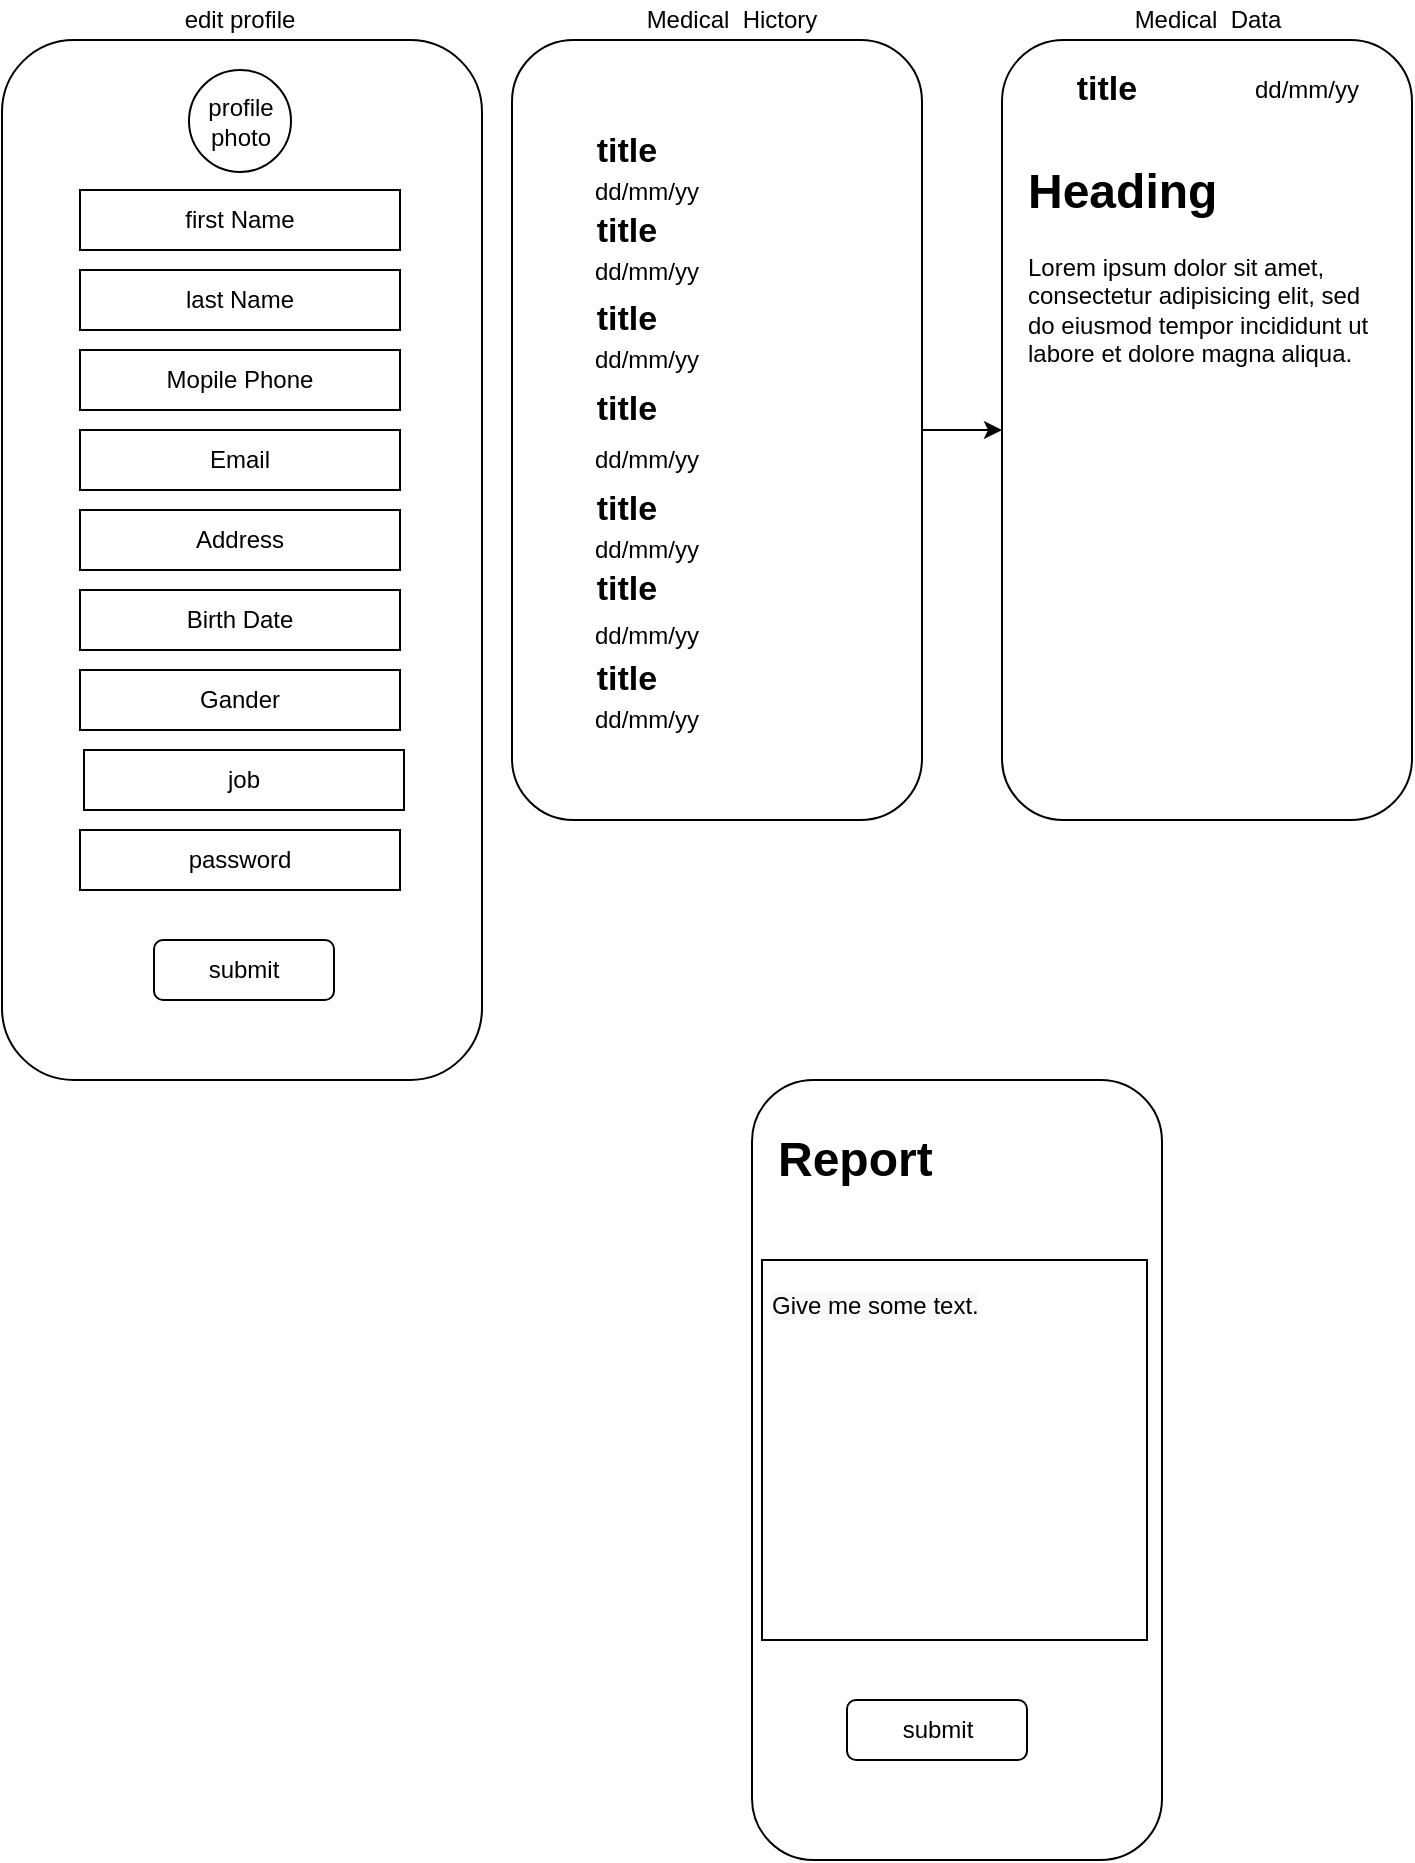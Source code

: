 <mxfile version="13.0.3" type="device"><diagram id="YKL6jtqfENOOLDcM9r6V" name="Page-1"><mxGraphModel dx="1420" dy="823" grid="1" gridSize="10" guides="1" tooltips="1" connect="1" arrows="1" fold="1" page="1" pageScale="1" pageWidth="850" pageHeight="1100" math="0" shadow="0"><root><mxCell id="0"/><mxCell id="1" parent="0"/><mxCell id="lUsLlBZsw0N-ZxRDnOdk-2" value="" style="rounded=1;whiteSpace=wrap;html=1;" vertex="1" parent="1"><mxGeometry x="50" y="40" width="240" height="520" as="geometry"/></mxCell><mxCell id="lUsLlBZsw0N-ZxRDnOdk-3" value="profile&lt;br&gt;photo" style="ellipse;whiteSpace=wrap;html=1;aspect=fixed;" vertex="1" parent="1"><mxGeometry x="143.5" y="55" width="51" height="51" as="geometry"/></mxCell><mxCell id="lUsLlBZsw0N-ZxRDnOdk-4" value="first Name" style="rounded=0;whiteSpace=wrap;html=1;" vertex="1" parent="1"><mxGeometry x="89" y="115" width="160" height="30" as="geometry"/></mxCell><mxCell id="lUsLlBZsw0N-ZxRDnOdk-5" value="last Name" style="rounded=0;whiteSpace=wrap;html=1;" vertex="1" parent="1"><mxGeometry x="89" y="155" width="160" height="30" as="geometry"/></mxCell><mxCell id="lUsLlBZsw0N-ZxRDnOdk-6" value="Mopile Phone" style="rounded=0;whiteSpace=wrap;html=1;" vertex="1" parent="1"><mxGeometry x="89" y="195" width="160" height="30" as="geometry"/></mxCell><mxCell id="lUsLlBZsw0N-ZxRDnOdk-7" value="Email" style="rounded=0;whiteSpace=wrap;html=1;" vertex="1" parent="1"><mxGeometry x="89" y="235" width="160" height="30" as="geometry"/></mxCell><mxCell id="lUsLlBZsw0N-ZxRDnOdk-8" value="Address" style="rounded=0;whiteSpace=wrap;html=1;" vertex="1" parent="1"><mxGeometry x="89" y="275" width="160" height="30" as="geometry"/></mxCell><mxCell id="lUsLlBZsw0N-ZxRDnOdk-9" value="Birth Date" style="rounded=0;whiteSpace=wrap;html=1;" vertex="1" parent="1"><mxGeometry x="89" y="315" width="160" height="30" as="geometry"/></mxCell><mxCell id="lUsLlBZsw0N-ZxRDnOdk-10" value="Gander" style="rounded=0;whiteSpace=wrap;html=1;" vertex="1" parent="1"><mxGeometry x="89" y="355" width="160" height="30" as="geometry"/></mxCell><mxCell id="lUsLlBZsw0N-ZxRDnOdk-11" value="job" style="rounded=0;whiteSpace=wrap;html=1;" vertex="1" parent="1"><mxGeometry x="91" y="395" width="160" height="30" as="geometry"/></mxCell><mxCell id="lUsLlBZsw0N-ZxRDnOdk-12" value="password" style="rounded=0;whiteSpace=wrap;html=1;" vertex="1" parent="1"><mxGeometry x="89" y="435" width="160" height="30" as="geometry"/></mxCell><mxCell id="lUsLlBZsw0N-ZxRDnOdk-70" style="edgeStyle=orthogonalEdgeStyle;rounded=0;orthogonalLoop=1;jettySize=auto;html=1;" edge="1" parent="1" source="lUsLlBZsw0N-ZxRDnOdk-13" target="lUsLlBZsw0N-ZxRDnOdk-57"><mxGeometry relative="1" as="geometry"/></mxCell><mxCell id="lUsLlBZsw0N-ZxRDnOdk-13" value="" style="rounded=1;whiteSpace=wrap;html=1;" vertex="1" parent="1"><mxGeometry x="305" y="40" width="205" height="390" as="geometry"/></mxCell><mxCell id="lUsLlBZsw0N-ZxRDnOdk-22" value="submit" style="rounded=1;whiteSpace=wrap;html=1;" vertex="1" parent="1"><mxGeometry x="126" y="490" width="90" height="30" as="geometry"/></mxCell><mxCell id="lUsLlBZsw0N-ZxRDnOdk-23" value="edit profile" style="text;html=1;strokeColor=none;fillColor=none;align=center;verticalAlign=middle;whiteSpace=wrap;rounded=0;" vertex="1" parent="1"><mxGeometry x="134" y="20" width="70" height="20" as="geometry"/></mxCell><mxCell id="lUsLlBZsw0N-ZxRDnOdk-26" value="Medical&amp;nbsp; Hictory" style="text;html=1;strokeColor=none;fillColor=none;align=center;verticalAlign=middle;whiteSpace=wrap;rounded=0;" vertex="1" parent="1"><mxGeometry x="360" y="20" width="110" height="20" as="geometry"/></mxCell><mxCell id="lUsLlBZsw0N-ZxRDnOdk-29" value="dd/mm/yy" style="text;html=1;strokeColor=none;fillColor=none;align=center;verticalAlign=middle;whiteSpace=wrap;rounded=0;" vertex="1" parent="1"><mxGeometry x="330" y="106" width="85" height="20" as="geometry"/></mxCell><mxCell id="lUsLlBZsw0N-ZxRDnOdk-31" value="&lt;font size=&quot;1&quot;&gt;&lt;b style=&quot;font-size: 17px&quot;&gt;title&lt;/b&gt;&lt;/font&gt;" style="text;html=1;strokeColor=none;fillColor=none;align=center;verticalAlign=middle;whiteSpace=wrap;rounded=0;strokeWidth=6;" vertex="1" parent="1"><mxGeometry x="330" y="126" width="65" height="20" as="geometry"/></mxCell><mxCell id="lUsLlBZsw0N-ZxRDnOdk-32" value="dd/mm/yy" style="text;html=1;strokeColor=none;fillColor=none;align=center;verticalAlign=middle;whiteSpace=wrap;rounded=0;" vertex="1" parent="1"><mxGeometry x="330" y="146" width="85" height="20" as="geometry"/></mxCell><mxCell id="lUsLlBZsw0N-ZxRDnOdk-35" value="dd/mm/yy" style="text;html=1;strokeColor=none;fillColor=none;align=center;verticalAlign=middle;whiteSpace=wrap;rounded=0;" vertex="1" parent="1"><mxGeometry x="330" y="190" width="85" height="20" as="geometry"/></mxCell><mxCell id="lUsLlBZsw0N-ZxRDnOdk-38" value="dd/mm/yy" style="text;html=1;strokeColor=none;fillColor=none;align=center;verticalAlign=middle;whiteSpace=wrap;rounded=0;" vertex="1" parent="1"><mxGeometry x="330" y="240" width="85" height="20" as="geometry"/></mxCell><mxCell id="lUsLlBZsw0N-ZxRDnOdk-41" value="dd/mm/yy" style="text;html=1;strokeColor=none;fillColor=none;align=center;verticalAlign=middle;whiteSpace=wrap;rounded=0;" vertex="1" parent="1"><mxGeometry x="330" y="285" width="85" height="20" as="geometry"/></mxCell><mxCell id="lUsLlBZsw0N-ZxRDnOdk-43" value="&lt;font size=&quot;1&quot;&gt;&lt;b style=&quot;font-size: 17px&quot;&gt;title&lt;/b&gt;&lt;/font&gt;" style="text;html=1;strokeColor=none;fillColor=none;align=center;verticalAlign=middle;whiteSpace=wrap;rounded=0;strokeWidth=6;" vertex="1" parent="1"><mxGeometry x="330" y="86" width="65" height="20" as="geometry"/></mxCell><mxCell id="lUsLlBZsw0N-ZxRDnOdk-44" value="&lt;font size=&quot;1&quot;&gt;&lt;b style=&quot;font-size: 17px&quot;&gt;title&lt;/b&gt;&lt;/font&gt;" style="text;html=1;strokeColor=none;fillColor=none;align=center;verticalAlign=middle;whiteSpace=wrap;rounded=0;strokeWidth=6;" vertex="1" parent="1"><mxGeometry x="330" y="170" width="65" height="20" as="geometry"/></mxCell><mxCell id="lUsLlBZsw0N-ZxRDnOdk-48" value="&lt;font size=&quot;1&quot;&gt;&lt;b style=&quot;font-size: 17px&quot;&gt;title&lt;/b&gt;&lt;/font&gt;" style="text;html=1;strokeColor=none;fillColor=none;align=center;verticalAlign=middle;whiteSpace=wrap;rounded=0;strokeWidth=6;" vertex="1" parent="1"><mxGeometry x="330" y="215" width="65" height="20" as="geometry"/></mxCell><mxCell id="lUsLlBZsw0N-ZxRDnOdk-49" value="&lt;font size=&quot;1&quot;&gt;&lt;b style=&quot;font-size: 17px&quot;&gt;title&lt;/b&gt;&lt;/font&gt;" style="text;html=1;strokeColor=none;fillColor=none;align=center;verticalAlign=middle;whiteSpace=wrap;rounded=0;strokeWidth=6;" vertex="1" parent="1"><mxGeometry x="330" y="265" width="65" height="20" as="geometry"/></mxCell><mxCell id="lUsLlBZsw0N-ZxRDnOdk-52" value="dd/mm/yy" style="text;html=1;strokeColor=none;fillColor=none;align=center;verticalAlign=middle;whiteSpace=wrap;rounded=0;" vertex="1" parent="1"><mxGeometry x="330" y="330" width="85" height="15" as="geometry"/></mxCell><mxCell id="lUsLlBZsw0N-ZxRDnOdk-53" value="&lt;font size=&quot;1&quot;&gt;&lt;b style=&quot;font-size: 17px&quot;&gt;title&lt;/b&gt;&lt;/font&gt;" style="text;html=1;strokeColor=none;fillColor=none;align=center;verticalAlign=middle;whiteSpace=wrap;rounded=0;strokeWidth=6;" vertex="1" parent="1"><mxGeometry x="330" y="305" width="65" height="20" as="geometry"/></mxCell><mxCell id="lUsLlBZsw0N-ZxRDnOdk-54" value="dd/mm/yy" style="text;html=1;strokeColor=none;fillColor=none;align=center;verticalAlign=middle;whiteSpace=wrap;rounded=0;" vertex="1" parent="1"><mxGeometry x="330" y="370" width="85" height="20" as="geometry"/></mxCell><mxCell id="lUsLlBZsw0N-ZxRDnOdk-55" value="&lt;font size=&quot;1&quot;&gt;&lt;b style=&quot;font-size: 17px&quot;&gt;title&lt;/b&gt;&lt;/font&gt;" style="text;html=1;strokeColor=none;fillColor=none;align=center;verticalAlign=middle;whiteSpace=wrap;rounded=0;strokeWidth=6;" vertex="1" parent="1"><mxGeometry x="330" y="350" width="65" height="20" as="geometry"/></mxCell><mxCell id="lUsLlBZsw0N-ZxRDnOdk-57" value="" style="rounded=1;whiteSpace=wrap;html=1;" vertex="1" parent="1"><mxGeometry x="550" y="40" width="205" height="390" as="geometry"/></mxCell><mxCell id="lUsLlBZsw0N-ZxRDnOdk-58" value="Medical&amp;nbsp; Data" style="text;html=1;strokeColor=none;fillColor=none;align=center;verticalAlign=middle;whiteSpace=wrap;rounded=0;" vertex="1" parent="1"><mxGeometry x="597.5" y="20" width="110" height="20" as="geometry"/></mxCell><mxCell id="lUsLlBZsw0N-ZxRDnOdk-60" value="&lt;font size=&quot;1&quot;&gt;&lt;b style=&quot;font-size: 17px&quot;&gt;title&lt;/b&gt;&lt;/font&gt;" style="text;html=1;strokeColor=none;fillColor=none;align=center;verticalAlign=middle;whiteSpace=wrap;rounded=0;strokeWidth=6;" vertex="1" parent="1"><mxGeometry x="570" y="55" width="65" height="20" as="geometry"/></mxCell><mxCell id="lUsLlBZsw0N-ZxRDnOdk-61" value="dd/mm/yy" style="text;html=1;strokeColor=none;fillColor=none;align=center;verticalAlign=middle;whiteSpace=wrap;rounded=0;" vertex="1" parent="1"><mxGeometry x="660" y="55" width="85" height="20" as="geometry"/></mxCell><mxCell id="lUsLlBZsw0N-ZxRDnOdk-62" value="&lt;h1&gt;Heading&lt;/h1&gt;&lt;p&gt;Lorem ipsum dolor sit amet, consectetur adipisicing elit, sed do eiusmod tempor incididunt ut labore et dolore magna aliqua.&lt;/p&gt;" style="text;html=1;strokeColor=none;fillColor=none;spacing=5;spacingTop=-20;whiteSpace=wrap;overflow=hidden;rounded=0;" vertex="1" parent="1"><mxGeometry x="557.5" y="96" width="190" height="120" as="geometry"/></mxCell><mxCell id="lUsLlBZsw0N-ZxRDnOdk-63" value="" style="rounded=1;whiteSpace=wrap;html=1;" vertex="1" parent="1"><mxGeometry x="425" y="560" width="205" height="390" as="geometry"/></mxCell><mxCell id="lUsLlBZsw0N-ZxRDnOdk-64" value="&lt;h1&gt;Report&lt;/h1&gt;&lt;p&gt;&lt;br&gt;&lt;/p&gt;" style="text;html=1;strokeColor=none;fillColor=none;spacing=5;spacingTop=-20;whiteSpace=wrap;overflow=hidden;rounded=0;" vertex="1" parent="1"><mxGeometry x="432.5" y="580" width="190" height="120" as="geometry"/></mxCell><mxCell id="lUsLlBZsw0N-ZxRDnOdk-66" value="" style="rounded=0;whiteSpace=wrap;html=1;strokeWidth=1;fillColor=#FFFFFF;strokeColor=#000000;" vertex="1" parent="1"><mxGeometry x="430" y="650" width="192.5" height="190" as="geometry"/></mxCell><mxCell id="lUsLlBZsw0N-ZxRDnOdk-67" value="&lt;!--StartFragment--&gt;&lt;br style=&quot;font-family: Helvetica; font-size: 12px; font-style: normal; font-variant-ligatures: normal; font-variant-caps: normal; font-weight: 400; letter-spacing: normal; orphans: 2; text-align: center; text-indent: 0px; text-transform: none; widows: 2; word-spacing: 0px; -webkit-text-stroke-width: 0px; background-color: rgb(248, 249, 250); text-decoration-style: initial; text-decoration-color: initial;&quot;&gt;&lt;br style=&quot;font-family: Helvetica; font-size: 12px; font-style: normal; font-variant-ligatures: normal; font-variant-caps: normal; font-weight: 400; letter-spacing: normal; orphans: 2; text-align: center; text-indent: 0px; text-transform: none; widows: 2; word-spacing: 0px; -webkit-text-stroke-width: 0px; background-color: rgb(248, 249, 250); text-decoration-style: initial; text-decoration-color: initial;&quot;&gt;&lt;span style=&quot;font-size: 12px; font-style: normal; font-variant-ligatures: normal; font-variant-caps: normal; font-weight: 400; letter-spacing: normal; orphans: 2; text-indent: 0px; text-transform: none; widows: 2; word-spacing: 0px; -webkit-text-stroke-width: 0px; text-decoration-style: initial; text-decoration-color: initial; font-family: helvetica; text-align: left; background-color: rgb(248, 249, 250); float: none; display: inline;&quot;&gt;Give me some text.&lt;/span&gt;&lt;br style=&quot;font-family: Helvetica; font-size: 12px; font-style: normal; font-variant-ligatures: normal; font-variant-caps: normal; font-weight: 400; letter-spacing: normal; orphans: 2; text-align: center; text-indent: 0px; text-transform: none; widows: 2; word-spacing: 0px; -webkit-text-stroke-width: 0px; background-color: rgb(248, 249, 250); text-decoration-style: initial; text-decoration-color: initial;&quot;&gt;&lt;!--EndFragment--&gt;" style="text;whiteSpace=wrap;html=1;" vertex="1" parent="1"><mxGeometry x="432.5" y="630" width="130" height="60" as="geometry"/></mxCell><mxCell id="lUsLlBZsw0N-ZxRDnOdk-68" value="submit" style="rounded=1;whiteSpace=wrap;html=1;" vertex="1" parent="1"><mxGeometry x="472.5" y="870" width="90" height="30" as="geometry"/></mxCell></root></mxGraphModel></diagram></mxfile>